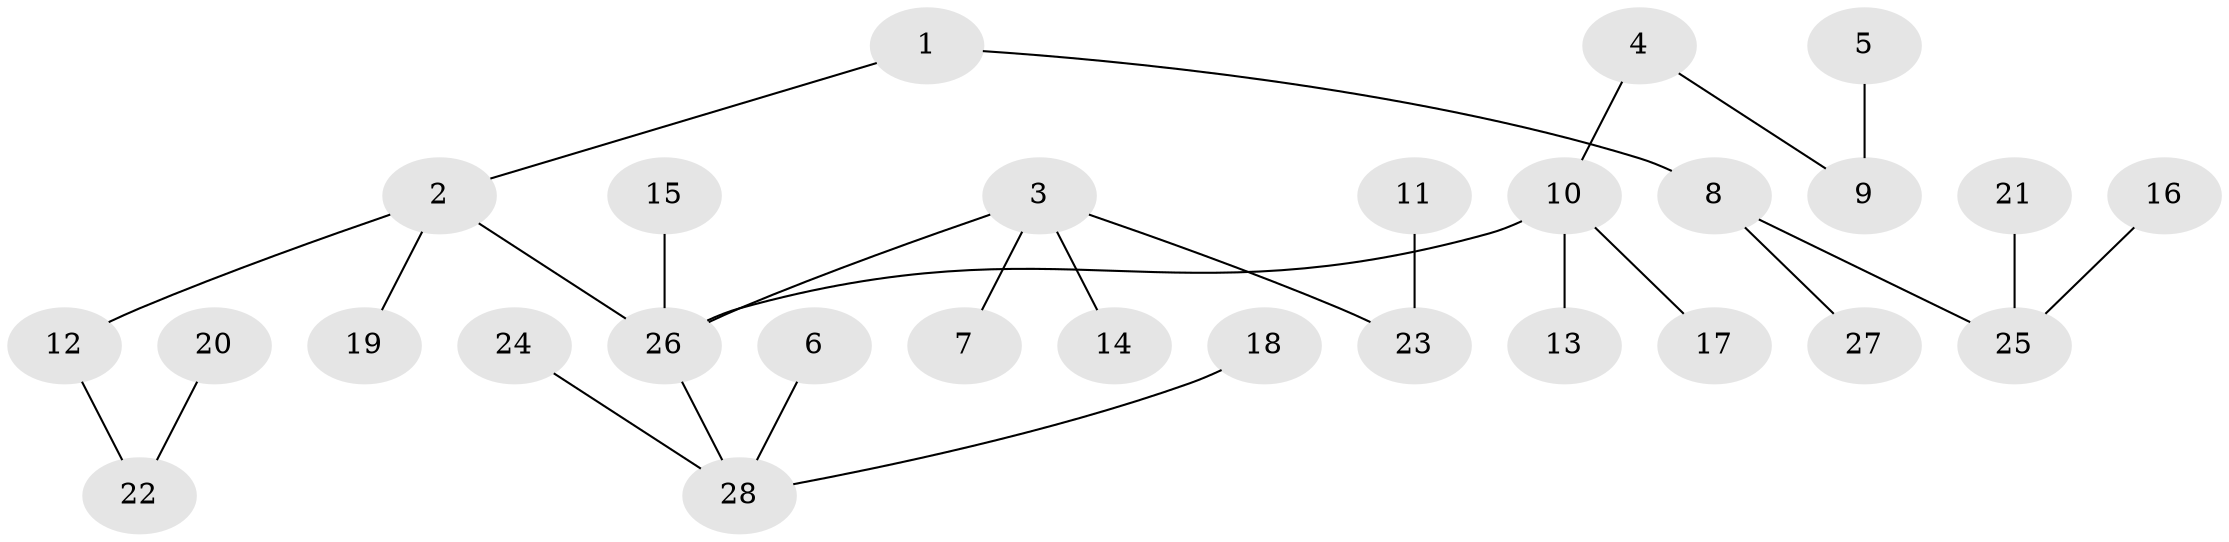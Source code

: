 // original degree distribution, {4: 0.07142857142857142, 2: 0.32142857142857145, 6: 0.03571428571428571, 3: 0.125, 1: 0.44642857142857145}
// Generated by graph-tools (version 1.1) at 2025/50/03/09/25 03:50:22]
// undirected, 28 vertices, 27 edges
graph export_dot {
graph [start="1"]
  node [color=gray90,style=filled];
  1;
  2;
  3;
  4;
  5;
  6;
  7;
  8;
  9;
  10;
  11;
  12;
  13;
  14;
  15;
  16;
  17;
  18;
  19;
  20;
  21;
  22;
  23;
  24;
  25;
  26;
  27;
  28;
  1 -- 2 [weight=1.0];
  1 -- 8 [weight=1.0];
  2 -- 12 [weight=1.0];
  2 -- 19 [weight=1.0];
  2 -- 26 [weight=1.0];
  3 -- 7 [weight=1.0];
  3 -- 14 [weight=1.0];
  3 -- 23 [weight=1.0];
  3 -- 26 [weight=1.0];
  4 -- 9 [weight=1.0];
  4 -- 10 [weight=1.0];
  5 -- 9 [weight=1.0];
  6 -- 28 [weight=1.0];
  8 -- 25 [weight=1.0];
  8 -- 27 [weight=1.0];
  10 -- 13 [weight=1.0];
  10 -- 17 [weight=1.0];
  10 -- 26 [weight=1.0];
  11 -- 23 [weight=1.0];
  12 -- 22 [weight=1.0];
  15 -- 26 [weight=1.0];
  16 -- 25 [weight=1.0];
  18 -- 28 [weight=1.0];
  20 -- 22 [weight=1.0];
  21 -- 25 [weight=1.0];
  24 -- 28 [weight=1.0];
  26 -- 28 [weight=1.0];
}
